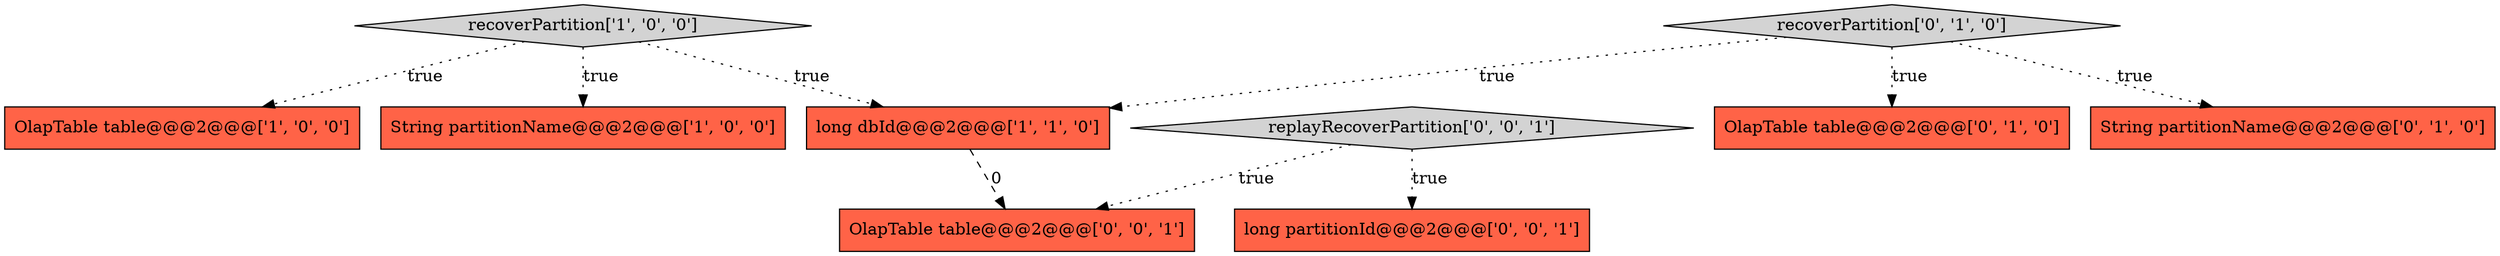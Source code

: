 digraph {
2 [style = filled, label = "OlapTable table@@@2@@@['1', '0', '0']", fillcolor = tomato, shape = box image = "AAA0AAABBB1BBB"];
6 [style = filled, label = "OlapTable table@@@2@@@['0', '1', '0']", fillcolor = tomato, shape = box image = "AAA0AAABBB2BBB"];
7 [style = filled, label = "replayRecoverPartition['0', '0', '1']", fillcolor = lightgray, shape = diamond image = "AAA0AAABBB3BBB"];
9 [style = filled, label = "OlapTable table@@@2@@@['0', '0', '1']", fillcolor = tomato, shape = box image = "AAA0AAABBB3BBB"];
8 [style = filled, label = "long partitionId@@@2@@@['0', '0', '1']", fillcolor = tomato, shape = box image = "AAA0AAABBB3BBB"];
0 [style = filled, label = "String partitionName@@@2@@@['1', '0', '0']", fillcolor = tomato, shape = box image = "AAA0AAABBB1BBB"];
4 [style = filled, label = "String partitionName@@@2@@@['0', '1', '0']", fillcolor = tomato, shape = box image = "AAA0AAABBB2BBB"];
1 [style = filled, label = "recoverPartition['1', '0', '0']", fillcolor = lightgray, shape = diamond image = "AAA0AAABBB1BBB"];
3 [style = filled, label = "long dbId@@@2@@@['1', '1', '0']", fillcolor = tomato, shape = box image = "AAA0AAABBB1BBB"];
5 [style = filled, label = "recoverPartition['0', '1', '0']", fillcolor = lightgray, shape = diamond image = "AAA0AAABBB2BBB"];
1->2 [style = dotted, label="true"];
5->6 [style = dotted, label="true"];
1->3 [style = dotted, label="true"];
5->4 [style = dotted, label="true"];
7->9 [style = dotted, label="true"];
3->9 [style = dashed, label="0"];
1->0 [style = dotted, label="true"];
5->3 [style = dotted, label="true"];
7->8 [style = dotted, label="true"];
}
